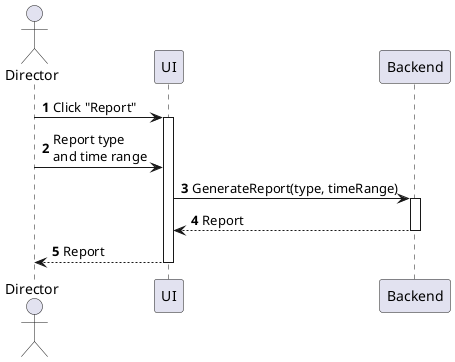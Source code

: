 @startuml report-generate
autonumber

actor "Director" as a
participant UI as f
participant Backend as b

a -> f : Click "Report"
activate f
a -> f : Report type\nand time range
f -> b : GenerateReport(type, timeRange)
activate b
return Report
return Report
@enduml